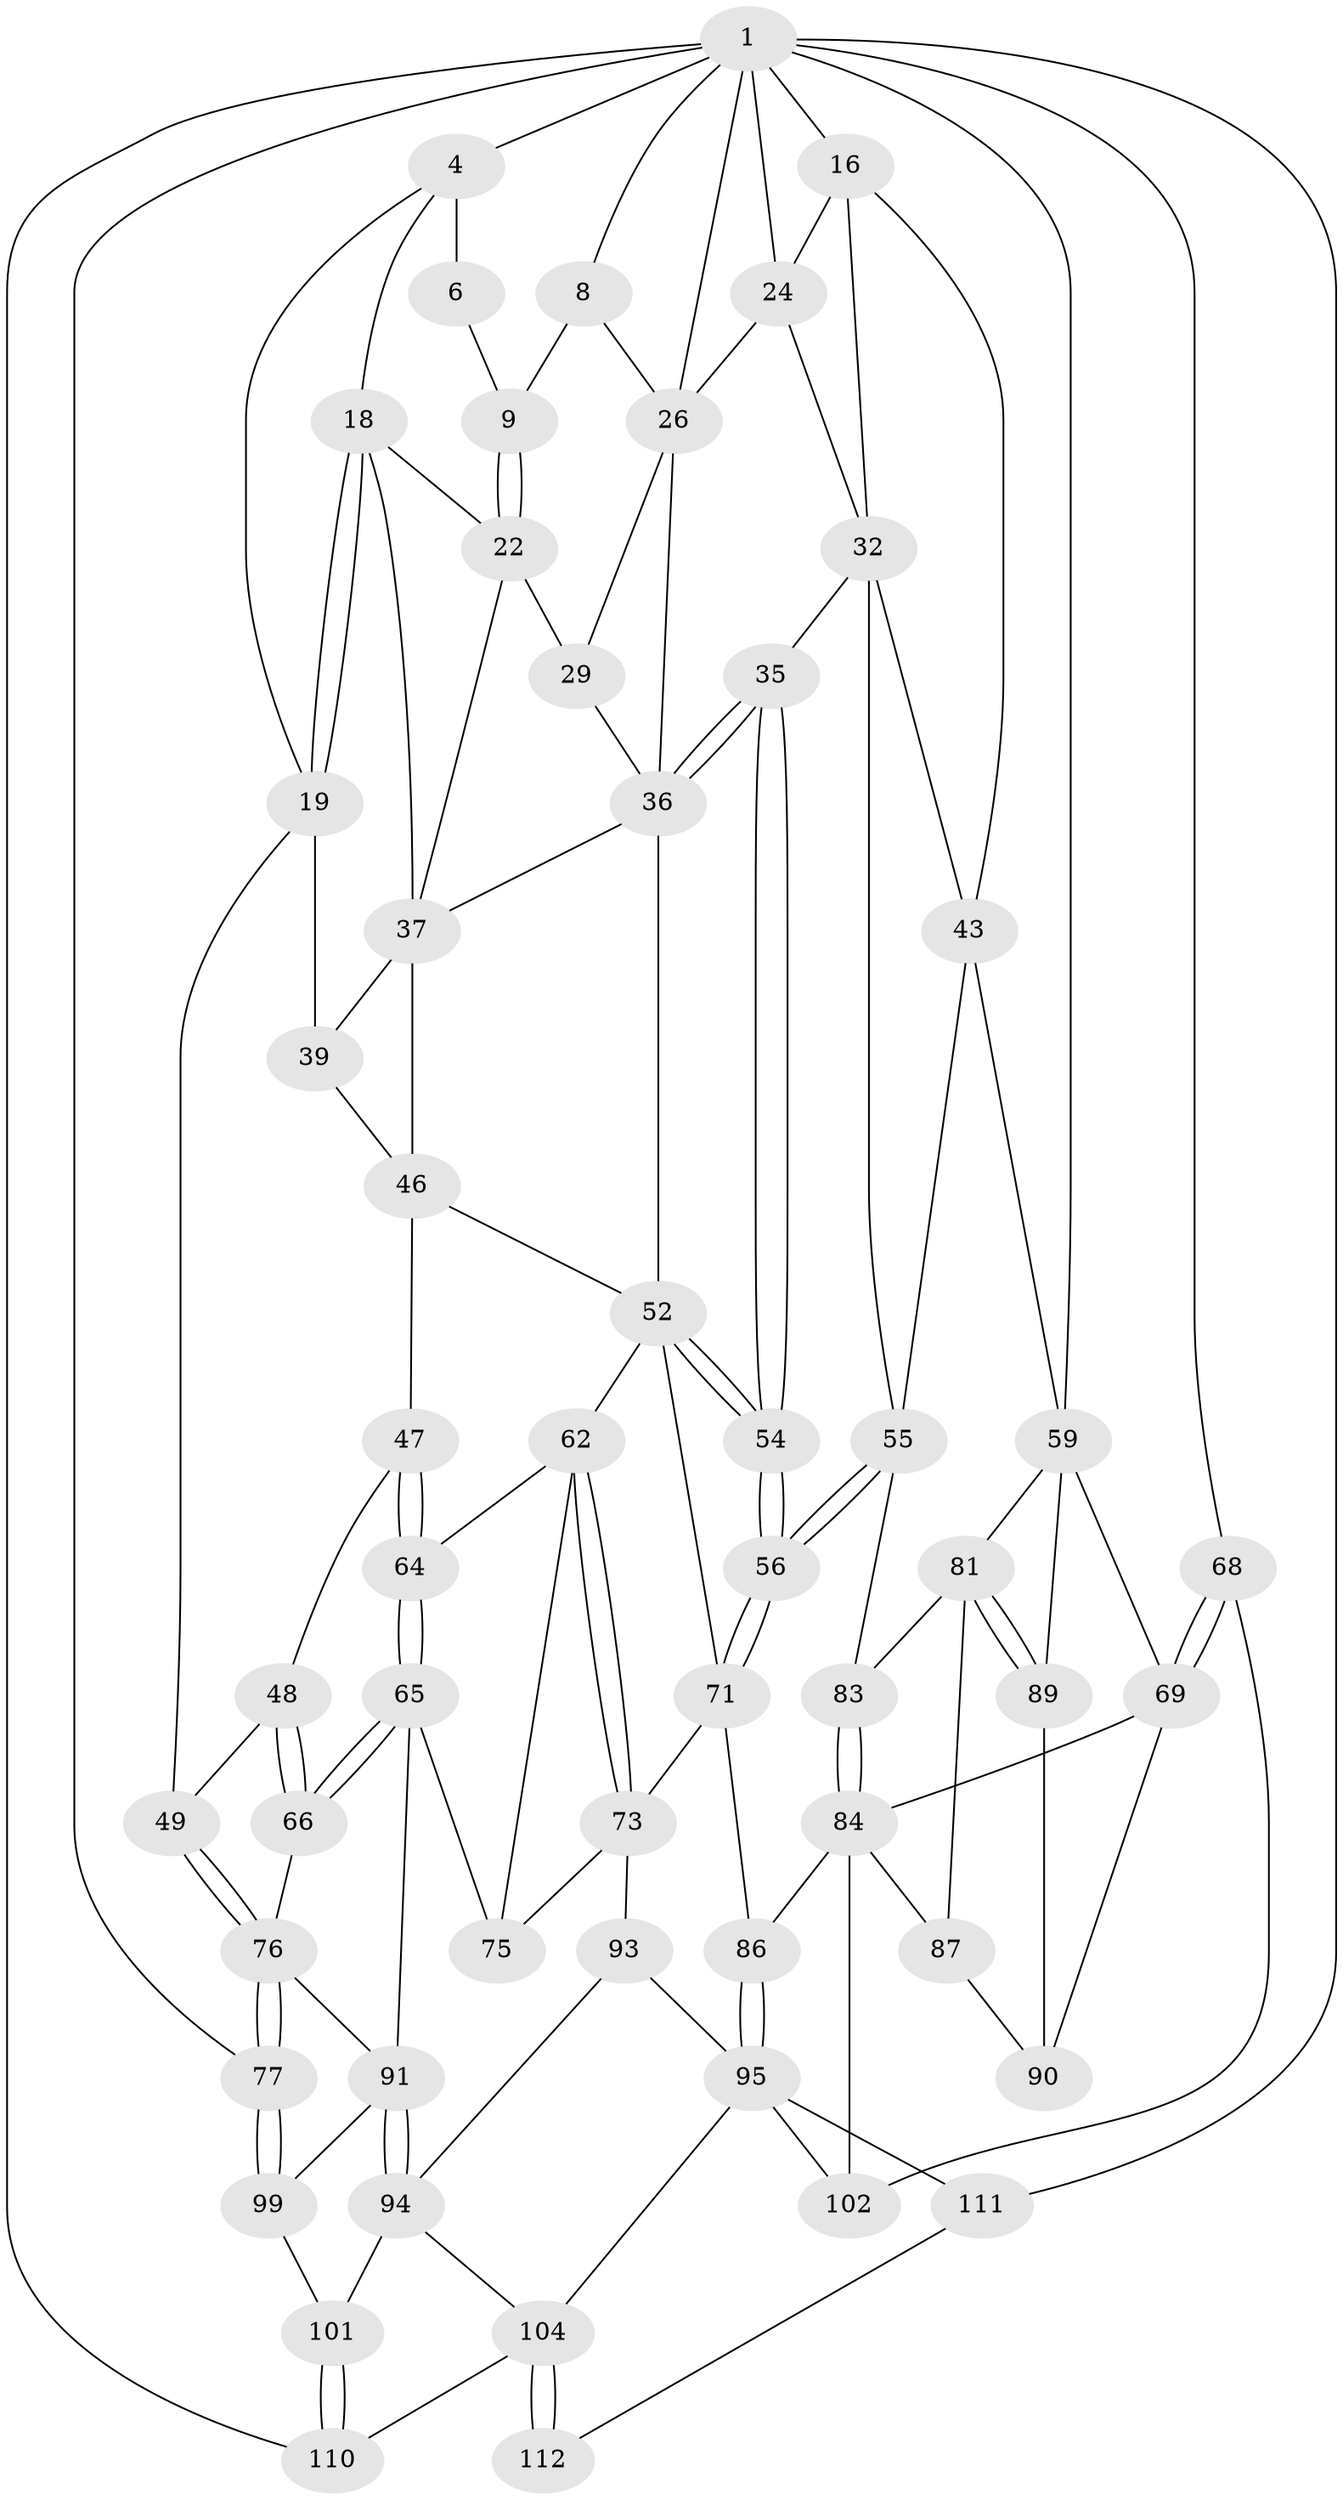 // original degree distribution, {3: 0.017857142857142856, 4: 0.20535714285714285, 5: 0.5892857142857143, 6: 0.1875}
// Generated by graph-tools (version 1.1) at 2025/27/03/15/25 16:27:58]
// undirected, 56 vertices, 127 edges
graph export_dot {
graph [start="1"]
  node [color=gray90,style=filled];
  1 [pos="+0.798687376674898+0",super="+7+2"];
  4 [pos="+0+0",super="+5"];
  6 [pos="+0.5351958561722115+0",super="+10"];
  8 [pos="+0.6062996645251265+0.1760066029765929"];
  9 [pos="+0.48740173589292124+0.16086170768946378"];
  16 [pos="+0.8877091112111445+0.24182737233288995",super="+17+31"];
  18 [pos="+0.25467315761443815+0.1881252370718006",super="+23"];
  19 [pos="+0.18216931606603168+0.23228725804103045",super="+20"];
  22 [pos="+0.4642024892308961+0.1843154155241249",super="+30"];
  24 [pos="+0.7755514134521979+0.2033397180018787",super="+25"];
  26 [pos="+0.7164812784739641+0.27389601354226734",super="+27"];
  29 [pos="+0.5120754985052047+0.37355632491605906"];
  32 [pos="+0.8181550586781294+0.28303557529751916",super="+33"];
  35 [pos="+0.7154624123382908+0.4117118718409305"];
  36 [pos="+0.7007988079153866+0.393027358150539",super="+45"];
  37 [pos="+0.32638532725875785+0.3656427172439436",super="+40+38"];
  39 [pos="+0.19378931923420484+0.3177521699313083",super="+41"];
  43 [pos="+0.7706548217948649+0.43963145023444156",super="+57"];
  46 [pos="+0.17925971757771558+0.46005459805840254",super="+50"];
  47 [pos="+0.15449219904723463+0.47191259566489197"];
  48 [pos="+0.10646443467910637+0.4831394851296911"];
  49 [pos="+0+0.3583770216978565"];
  52 [pos="+0.48512574909624967+0.4815595417232485",super="+53"];
  54 [pos="+0.4883607746941798+0.4890382995050708"];
  55 [pos="+0.6070025985412698+0.5809027464553347",super="+58"];
  56 [pos="+0.52304934847971+0.5963623036926007"];
  59 [pos="+1+0.5441407334938703",super="+60+70"];
  62 [pos="+0.26629004910847526+0.5399422518867837",super="+63"];
  64 [pos="+0.15414561817392236+0.6173957108249852"];
  65 [pos="+0.11685439953171263+0.6526322429640175",super="+80"];
  66 [pos="+0.060613474491084465+0.6682313325266634"];
  68 [pos="+1+1"];
  69 [pos="+1+1",super="+97"];
  71 [pos="+0.5007399784246114+0.6379624408127887",super="+72"];
  73 [pos="+0.30574845455550925+0.6318321432784083",super="+74"];
  75 [pos="+0.24151151227669473+0.6974340351083531"];
  76 [pos="+0+0.647218338702502",super="+79"];
  77 [pos="+0+0.8838373074883004"];
  81 [pos="+0.873739120816306+0.6854193389745729",super="+82"];
  83 [pos="+0.7332239094254506+0.6495170658025095"];
  84 [pos="+0.7179659866665205+0.7643958114086302",super="+88+85"];
  86 [pos="+0.48333917802424325+0.7283141599009731"];
  87 [pos="+0.8037338562781554+0.7519290483895852"];
  89 [pos="+0.8827306460492045+0.7576404774168534"];
  90 [pos="+0.8643755641830208+0.769881133000539"];
  91 [pos="+0.12729702978029706+0.7660410011137979",super="+92"];
  93 [pos="+0.2660133858263816+0.7425529047998234"];
  94 [pos="+0.18635296163585893+0.8066346855563844",super="+100"];
  95 [pos="+0.4682685597308845+0.7520639579042109",super="+96+108"];
  99 [pos="+0.06053212751613349+0.852585833984338"];
  101 [pos="+0.08551354483630026+0.899538166349208"];
  102 [pos="+0.7940178804762633+0.8775329972609927",super="+106"];
  104 [pos="+0.3874666445374031+0.8328357708816071",super="+105"];
  110 [pos="+0.05093731159437166+1"];
  111 [pos="+0.5688788892206088+1"];
  112 [pos="+0.322043596414488+1"];
  1 -- 8;
  1 -- 26;
  1 -- 4 [weight=2];
  1 -- 68;
  1 -- 77;
  1 -- 110;
  1 -- 111;
  1 -- 16 [weight=3];
  1 -- 24;
  1 -- 59;
  4 -- 18;
  4 -- 6 [weight=2];
  4 -- 19;
  6 -- 9;
  8 -- 9;
  8 -- 26;
  9 -- 22;
  9 -- 22;
  16 -- 24;
  16 -- 43;
  16 -- 32;
  18 -- 19;
  18 -- 19;
  18 -- 37;
  18 -- 22;
  19 -- 39 [weight=2];
  19 -- 49;
  22 -- 37;
  22 -- 29;
  24 -- 32;
  24 -- 26;
  26 -- 36;
  26 -- 29;
  29 -- 36;
  32 -- 43;
  32 -- 35;
  32 -- 55;
  35 -- 36;
  35 -- 36;
  35 -- 54;
  35 -- 54;
  36 -- 52;
  36 -- 37;
  37 -- 46;
  37 -- 39;
  39 -- 46;
  43 -- 59;
  43 -- 55;
  46 -- 47;
  46 -- 52;
  47 -- 48;
  47 -- 64;
  47 -- 64;
  48 -- 49;
  48 -- 66;
  48 -- 66;
  49 -- 76;
  49 -- 76;
  52 -- 54;
  52 -- 54;
  52 -- 62;
  52 -- 71;
  54 -- 56;
  54 -- 56;
  55 -- 56;
  55 -- 56;
  55 -- 83;
  56 -- 71;
  56 -- 71;
  59 -- 81;
  59 -- 89;
  59 -- 69;
  62 -- 73;
  62 -- 73;
  62 -- 64;
  62 -- 75;
  64 -- 65;
  64 -- 65;
  65 -- 66;
  65 -- 66;
  65 -- 91;
  65 -- 75;
  66 -- 76;
  68 -- 69;
  68 -- 69;
  68 -- 102;
  69 -- 90;
  69 -- 84;
  71 -- 73;
  71 -- 86;
  73 -- 75;
  73 -- 93;
  76 -- 77;
  76 -- 77;
  76 -- 91;
  77 -- 99;
  77 -- 99;
  81 -- 89;
  81 -- 89;
  81 -- 83;
  81 -- 87;
  83 -- 84;
  83 -- 84;
  84 -- 102 [weight=3];
  84 -- 87;
  84 -- 86;
  86 -- 95;
  86 -- 95;
  87 -- 90;
  89 -- 90;
  91 -- 94;
  91 -- 94;
  91 -- 99;
  93 -- 94;
  93 -- 95;
  94 -- 101;
  94 -- 104;
  95 -- 104;
  95 -- 111;
  95 -- 102;
  99 -- 101;
  101 -- 110;
  101 -- 110;
  104 -- 112 [weight=2];
  104 -- 112;
  104 -- 110;
  111 -- 112;
}
